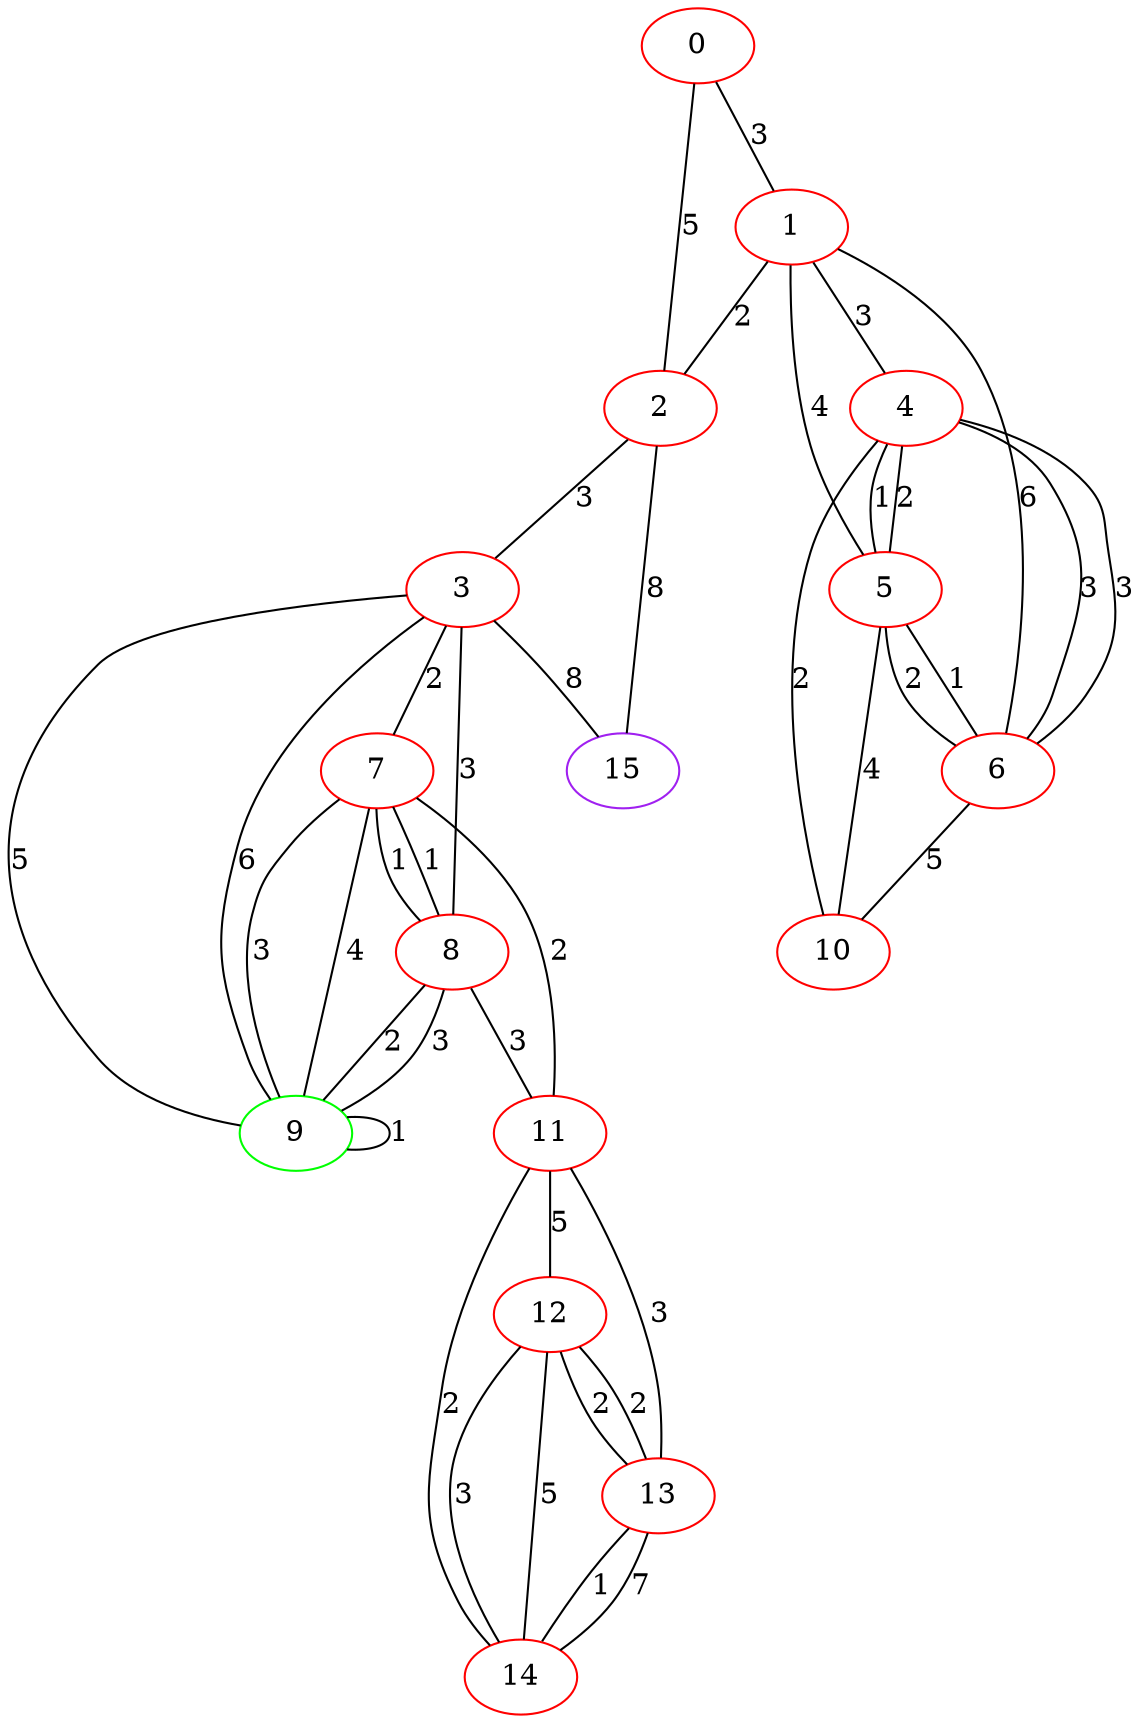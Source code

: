 graph "" {
0 [color=red, weight=1];
1 [color=red, weight=1];
2 [color=red, weight=1];
3 [color=red, weight=1];
4 [color=red, weight=1];
5 [color=red, weight=1];
6 [color=red, weight=1];
7 [color=red, weight=1];
8 [color=red, weight=1];
9 [color=green, weight=2];
10 [color=red, weight=1];
11 [color=red, weight=1];
12 [color=red, weight=1];
13 [color=red, weight=1];
14 [color=red, weight=1];
15 [color=purple, weight=4];
0 -- 1  [key=0, label=3];
0 -- 2  [key=0, label=5];
1 -- 2  [key=0, label=2];
1 -- 4  [key=0, label=3];
1 -- 5  [key=0, label=4];
1 -- 6  [key=0, label=6];
2 -- 3  [key=0, label=3];
2 -- 15  [key=0, label=8];
3 -- 8  [key=0, label=3];
3 -- 9  [key=0, label=5];
3 -- 9  [key=1, label=6];
3 -- 15  [key=0, label=8];
3 -- 7  [key=0, label=2];
4 -- 10  [key=0, label=2];
4 -- 5  [key=0, label=1];
4 -- 5  [key=1, label=2];
4 -- 6  [key=0, label=3];
4 -- 6  [key=1, label=3];
5 -- 10  [key=0, label=4];
5 -- 6  [key=0, label=2];
5 -- 6  [key=1, label=1];
6 -- 10  [key=0, label=5];
7 -- 8  [key=0, label=1];
7 -- 8  [key=1, label=1];
7 -- 11  [key=0, label=2];
7 -- 9  [key=0, label=3];
7 -- 9  [key=1, label=4];
8 -- 9  [key=0, label=2];
8 -- 9  [key=1, label=3];
8 -- 11  [key=0, label=3];
9 -- 9  [key=0, label=1];
11 -- 12  [key=0, label=5];
11 -- 13  [key=0, label=3];
11 -- 14  [key=0, label=2];
12 -- 13  [key=0, label=2];
12 -- 13  [key=1, label=2];
12 -- 14  [key=0, label=3];
12 -- 14  [key=1, label=5];
13 -- 14  [key=0, label=1];
13 -- 14  [key=1, label=7];
}
